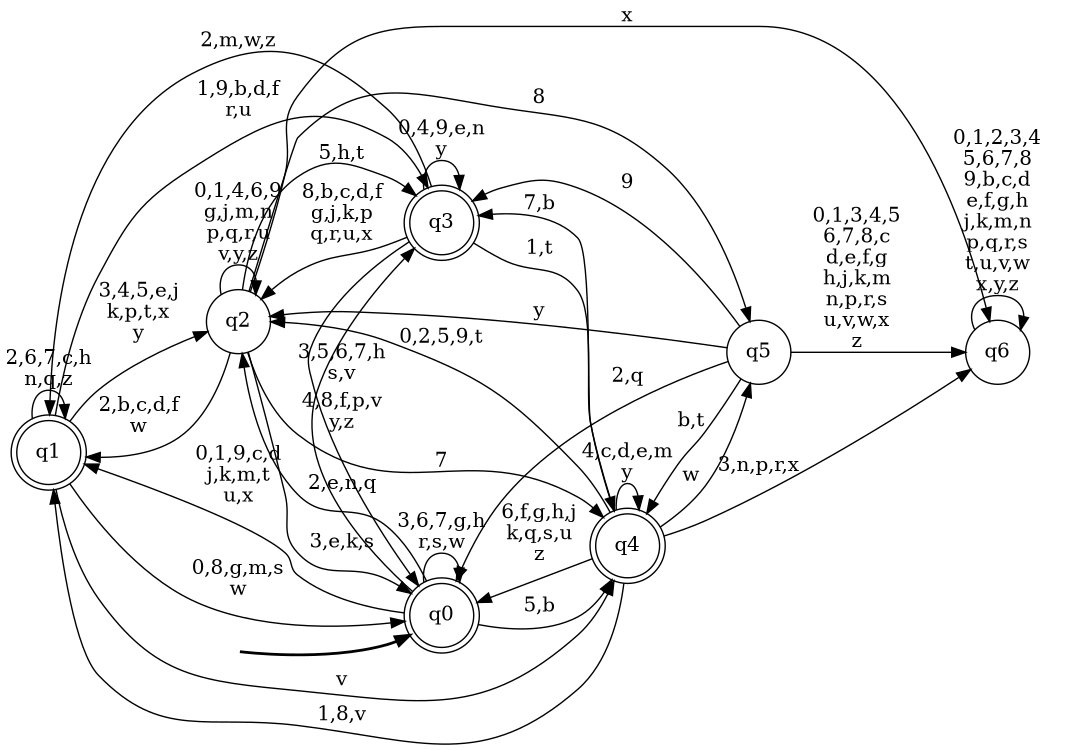digraph BlueStar {
__start0 [style = invis, shape = none, label = "", width = 0, height = 0];

rankdir=LR;
size="8,5";

s0 [style="rounded,filled", color="black", fillcolor="white" shape="doublecircle", label="q0"];
s1 [style="rounded,filled", color="black", fillcolor="white" shape="doublecircle", label="q1"];
s2 [style="filled", color="black", fillcolor="white" shape="circle", label="q2"];
s3 [style="rounded,filled", color="black", fillcolor="white" shape="doublecircle", label="q3"];
s4 [style="rounded,filled", color="black", fillcolor="white" shape="doublecircle", label="q4"];
s5 [style="filled", color="black", fillcolor="white" shape="circle", label="q5"];
s6 [style="filled", color="black", fillcolor="white" shape="circle", label="q6"];
subgraph cluster_main { 
	graph [pad=".75", ranksep="0.15", nodesep="0.15"];
	 style=invis; 
	__start0 -> s0 [penwidth=2];
}
s0 -> s0 [label="3,6,7,g,h\nr,s,w"];
s0 -> s1 [label="0,1,9,c,d\nj,k,m,t\nu,x"];
s0 -> s2 [label="2,e,n,q"];
s0 -> s3 [label="4,8,f,p,v\ny,z"];
s0 -> s4 [label="5,b"];
s1 -> s0 [label="0,8,g,m,s\nw"];
s1 -> s1 [label="2,6,7,c,h\nn,q,z"];
s1 -> s2 [label="3,4,5,e,j\nk,p,t,x\ny"];
s1 -> s3 [label="1,9,b,d,f\nr,u"];
s1 -> s4 [label="v"];
s2 -> s0 [label="3,e,k,s"];
s2 -> s1 [label="2,b,c,d,f\nw"];
s2 -> s2 [label="0,1,4,6,9\ng,j,m,n\np,q,r,u\nv,y,z"];
s2 -> s3 [label="5,h,t"];
s2 -> s4 [label="7"];
s2 -> s5 [label="8"];
s2 -> s6 [label="x"];
s3 -> s0 [label="3,5,6,7,h\ns,v"];
s3 -> s1 [label="2,m,w,z"];
s3 -> s2 [label="8,b,c,d,f\ng,j,k,p\nq,r,u,x"];
s3 -> s3 [label="0,4,9,e,n\ny"];
s3 -> s4 [label="1,t"];
s4 -> s0 [label="6,f,g,h,j\nk,q,s,u\nz"];
s4 -> s1 [label="1,8,v"];
s4 -> s2 [label="0,2,5,9,t"];
s4 -> s3 [label="7,b"];
s4 -> s4 [label="4,c,d,e,m\ny"];
s4 -> s5 [label="w"];
s4 -> s6 [label="3,n,p,r,x"];
s5 -> s0 [label="2,q"];
s5 -> s2 [label="y"];
s5 -> s3 [label="9"];
s5 -> s4 [label="b,t"];
s5 -> s6 [label="0,1,3,4,5\n6,7,8,c\nd,e,f,g\nh,j,k,m\nn,p,r,s\nu,v,w,x\nz"];
s6 -> s6 [label="0,1,2,3,4\n5,6,7,8\n9,b,c,d\ne,f,g,h\nj,k,m,n\np,q,r,s\nt,u,v,w\nx,y,z"];

}